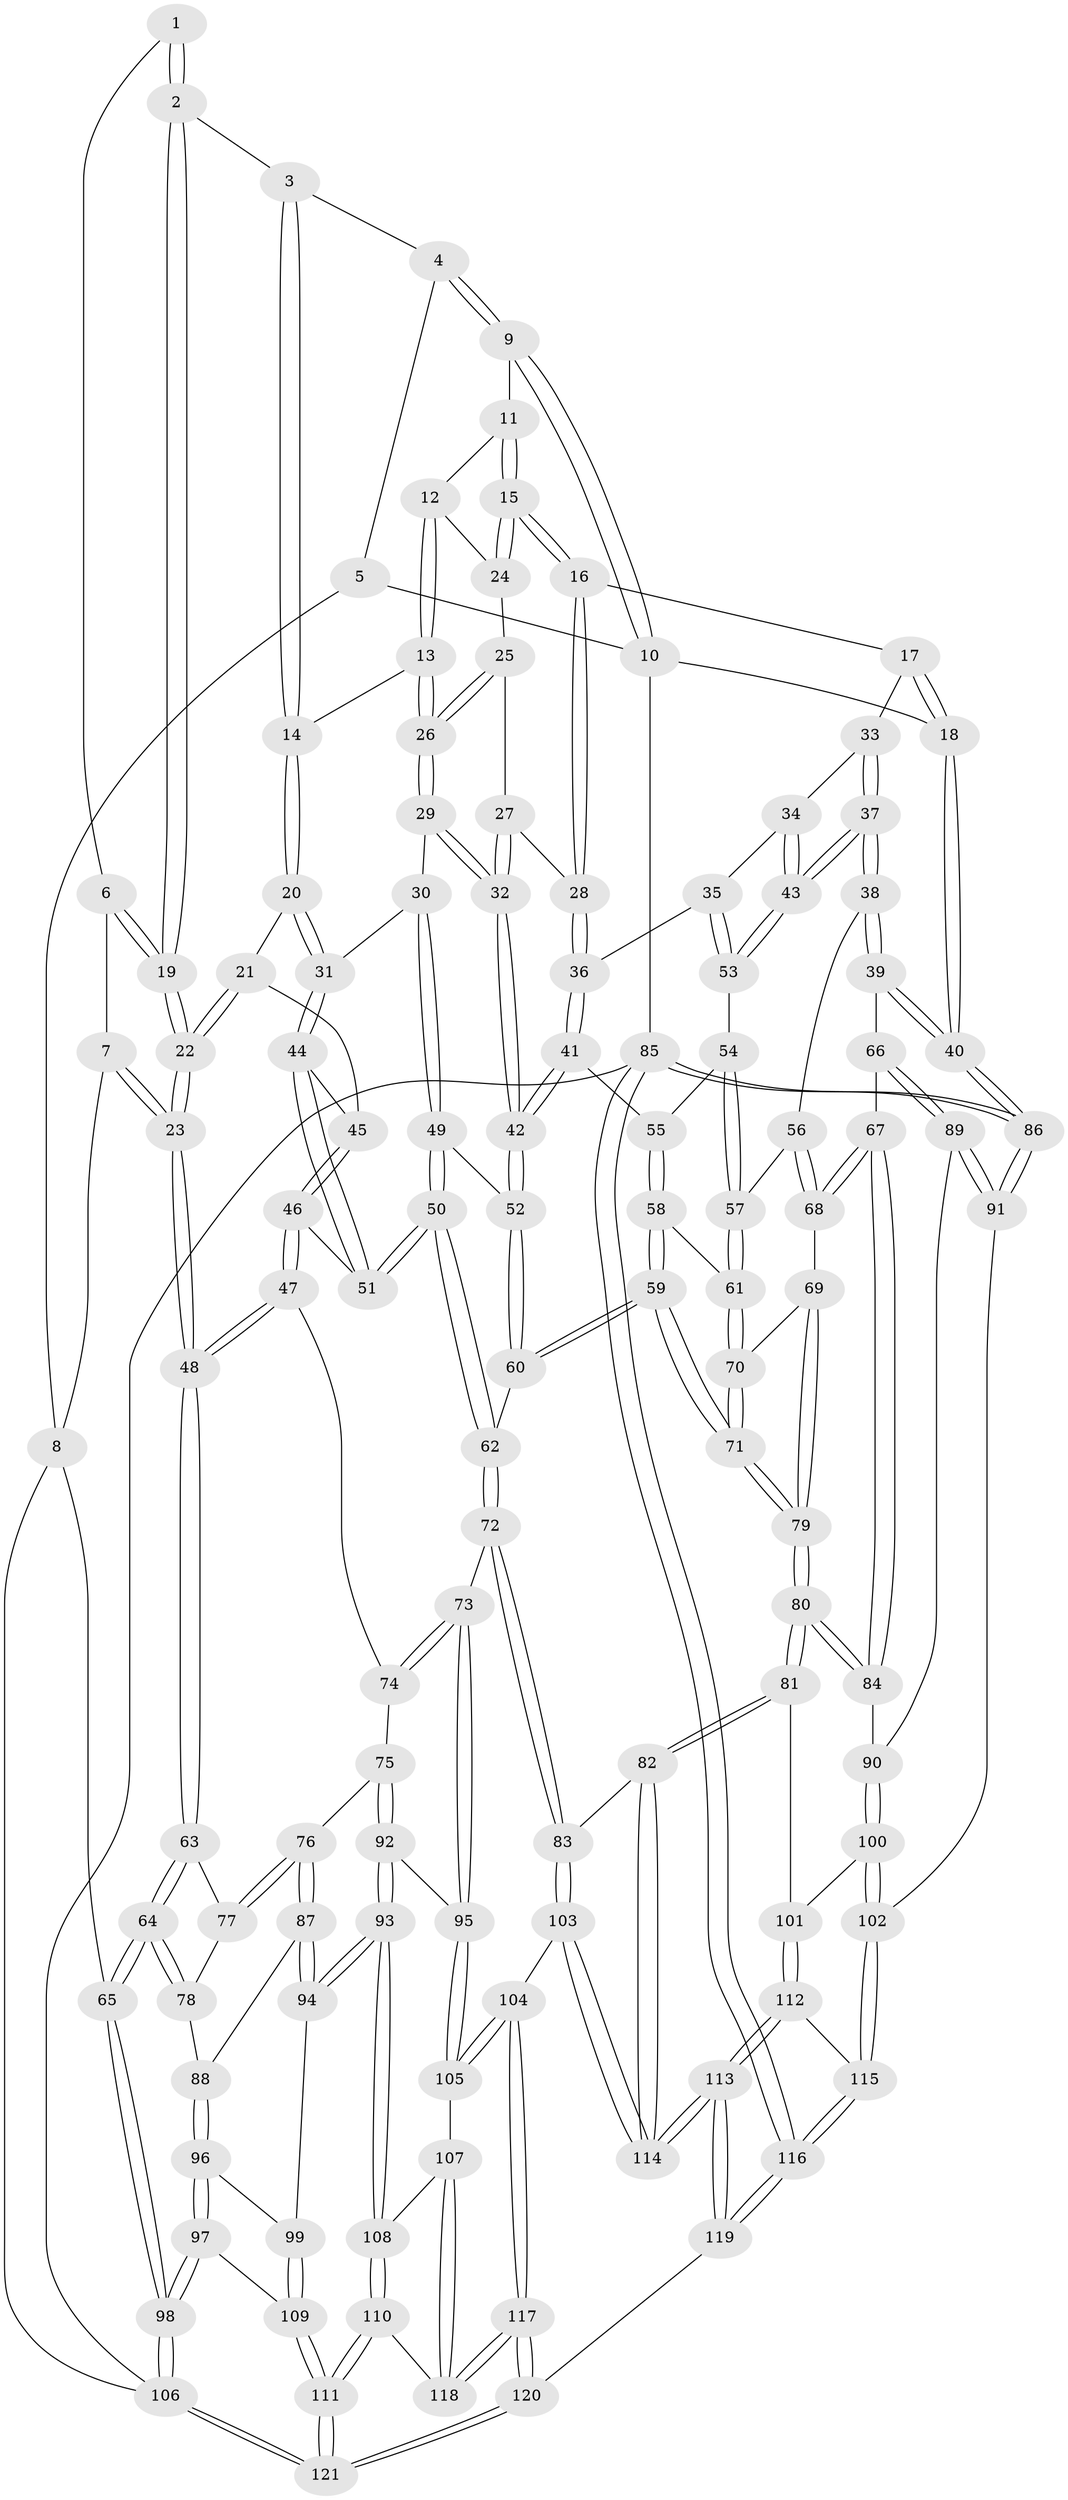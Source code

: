 // Generated by graph-tools (version 1.1) at 2025/11/02/27/25 16:11:56]
// undirected, 121 vertices, 299 edges
graph export_dot {
graph [start="1"]
  node [color=gray90,style=filled];
  1 [pos="+0.07211338140102792+0.01862031392851102"];
  2 [pos="+0.22412346637098163+0.10742846562035356"];
  3 [pos="+0.3844538511374912+0"];
  4 [pos="+0.38938364545986626+0"];
  5 [pos="+0+0"];
  6 [pos="+0.029291152677708914+0.12985765748690165"];
  7 [pos="+0+0.1451287740489639"];
  8 [pos="+0+0.10671918657220253"];
  9 [pos="+0.6769188175207514+0"];
  10 [pos="+1+0"];
  11 [pos="+0.6798937313547369+0"];
  12 [pos="+0.5666287216430919+0.2053374631225222"];
  13 [pos="+0.5172598751619996+0.2252995742421136"];
  14 [pos="+0.4360736155200592+0.2403747292799323"];
  15 [pos="+0.8098633052192273+0.23771073198516893"];
  16 [pos="+0.8104518227644061+0.23867222378874223"];
  17 [pos="+0.8313612521841163+0.24883786840543812"];
  18 [pos="+1+0.23949654197229234"];
  19 [pos="+0.20689494655740895+0.15933686100506506"];
  20 [pos="+0.4086312772400113+0.2695047076632929"];
  21 [pos="+0.3532509619438969+0.2888247903030187"];
  22 [pos="+0.22640784596785749+0.2734898140755135"];
  23 [pos="+0.14814775767419824+0.37014579375794276"];
  24 [pos="+0.5876505641579718+0.22866124294931986"];
  25 [pos="+0.6133730512966642+0.2846198075813495"];
  26 [pos="+0.5551579182729551+0.36097615011353634"];
  27 [pos="+0.6740318865395826+0.3244749864064768"];
  28 [pos="+0.7071912289038246+0.3238711484285591"];
  29 [pos="+0.5511762666703173+0.3728627858366002"];
  30 [pos="+0.5077998546585695+0.3774540298587505"];
  31 [pos="+0.4964093031831108+0.3707499577928516"];
  32 [pos="+0.6012768495638969+0.4118573876243452"];
  33 [pos="+0.831466043464401+0.28821056763405534"];
  34 [pos="+0.818750915316963+0.36287085200410474"];
  35 [pos="+0.8031987880213219+0.406741737751609"];
  36 [pos="+0.7198599368091967+0.4076334985519779"];
  37 [pos="+0.9108846281611769+0.4456583628795558"];
  38 [pos="+0.9500159751855+0.4630708020917588"];
  39 [pos="+1+0.48021172521951494"];
  40 [pos="+1+0.44626678065327813"];
  41 [pos="+0.704852955455725+0.44180584928771677"];
  42 [pos="+0.6149694131085182+0.4543684235379485"];
  43 [pos="+0.8995822519859813+0.444063420182727"];
  44 [pos="+0.43069374060572424+0.41948710586034427"];
  45 [pos="+0.36465678242537575+0.3357413908451822"];
  46 [pos="+0.36047509615407247+0.5036863114564631"];
  47 [pos="+0.31018917475111374+0.5182787448388171"];
  48 [pos="+0.11194386843425252+0.44183244657843496"];
  49 [pos="+0.49188014888636794+0.4665432895025272"];
  50 [pos="+0.4395327565159491+0.5187307845796967"];
  51 [pos="+0.42680866998491446+0.5125702201855176"];
  52 [pos="+0.6098509029429244+0.4660518535217113"];
  53 [pos="+0.8160216618773009+0.4454414573308713"];
  54 [pos="+0.8157478796440853+0.4459589845421151"];
  55 [pos="+0.7228580418936125+0.46579161698978194"];
  56 [pos="+0.8734914607796008+0.5032430620879563"];
  57 [pos="+0.8102492339512513+0.5128058088312217"];
  58 [pos="+0.728548068310351+0.4876797333864595"];
  59 [pos="+0.6500533663786573+0.5938684667357431"];
  60 [pos="+0.6088919823644645+0.5600420750480165"];
  61 [pos="+0.7952818260912081+0.5357282131708234"];
  62 [pos="+0.4793478905810671+0.5836171107599818"];
  63 [pos="+0.10987944125179491+0.4433065790030246"];
  64 [pos="+0+0.5036884439449286"];
  65 [pos="+0+0.5181846841839427"];
  66 [pos="+0.8906957584202702+0.6321621387859971"];
  67 [pos="+0.8593776861168655+0.6249875402009196"];
  68 [pos="+0.855627049390603+0.6198828840841187"];
  69 [pos="+0.8375101146187914+0.6002928736101025"];
  70 [pos="+0.795595229987586+0.5442167436709034"];
  71 [pos="+0.6615124129310075+0.6115570563318644"];
  72 [pos="+0.4530250244773541+0.6855946316036309"];
  73 [pos="+0.3858869095698961+0.7104872775807218"];
  74 [pos="+0.3104644261561697+0.5229621122522006"];
  75 [pos="+0.26615249156890586+0.6677742187006229"];
  76 [pos="+0.22275417679177592+0.6567292507720905"];
  77 [pos="+0.15288476794535819+0.5467784929669532"];
  78 [pos="+0.138960648344775+0.6855622587721163"];
  79 [pos="+0.6634921361116758+0.6208866235671828"];
  80 [pos="+0.6780485032112588+0.7281739449865894"];
  81 [pos="+0.6687167578816455+0.7501957040515472"];
  82 [pos="+0.6373073720205512+0.7675872001483474"];
  83 [pos="+0.5843122304783468+0.7757952595780263"];
  84 [pos="+0.757929697201536+0.6974350644055469"];
  85 [pos="+1+1"];
  86 [pos="+1+0.7458247854842762"];
  87 [pos="+0.18044583268318184+0.7032734826424892"];
  88 [pos="+0.14334530208719062+0.7013731905317373"];
  89 [pos="+0.9072161427024952+0.6846318578445719"];
  90 [pos="+0.8597619374461131+0.7506686379721498"];
  91 [pos="+0.9920773857276601+0.7618861652025786"];
  92 [pos="+0.33439008199761566+0.7304652655975187"];
  93 [pos="+0.23899411984470556+0.8133873551017259"];
  94 [pos="+0.21922281537331229+0.8096185719714689"];
  95 [pos="+0.36299531238972677+0.7281568683573484"];
  96 [pos="+0.08619359959179904+0.743933887424668"];
  97 [pos="+0+0.7526561394043539"];
  98 [pos="+0+0.7498942699057176"];
  99 [pos="+0.19245831067940672+0.8153795753630733"];
  100 [pos="+0.8524778714576774+0.8173680222535445"];
  101 [pos="+0.753110600361949+0.8179532280872566"];
  102 [pos="+0.9030140526317098+0.8507582610880521"];
  103 [pos="+0.5214653074945805+0.8664375586624034"];
  104 [pos="+0.4560410486727909+0.9088174191039364"];
  105 [pos="+0.4068957873270933+0.8696333648222656"];
  106 [pos="+0+1"];
  107 [pos="+0.3255647553126939+0.8898404211264831"];
  108 [pos="+0.26562439889841516+0.8822574659864466"];
  109 [pos="+0.14361195166369298+0.8596566888539002"];
  110 [pos="+0.2471749721363202+0.9390408881899658"];
  111 [pos="+0.11207021022253806+1"];
  112 [pos="+0.766205193235205+0.9368432697042635"];
  113 [pos="+0.7269201129539973+1"];
  114 [pos="+0.6697571518977368+1"];
  115 [pos="+0.9040142346363118+0.8567428086055556"];
  116 [pos="+1+1"];
  117 [pos="+0.4358118349993505+1"];
  118 [pos="+0.34932381274138624+0.9925897138652845"];
  119 [pos="+0.7359663644327039+1"];
  120 [pos="+0.4640468850726357+1"];
  121 [pos="+0+1"];
  1 -- 2;
  1 -- 2;
  1 -- 6;
  2 -- 3;
  2 -- 19;
  2 -- 19;
  3 -- 4;
  3 -- 14;
  3 -- 14;
  4 -- 5;
  4 -- 9;
  4 -- 9;
  5 -- 8;
  5 -- 10;
  6 -- 7;
  6 -- 19;
  6 -- 19;
  7 -- 8;
  7 -- 23;
  7 -- 23;
  8 -- 65;
  8 -- 106;
  9 -- 10;
  9 -- 10;
  9 -- 11;
  10 -- 18;
  10 -- 85;
  11 -- 12;
  11 -- 15;
  11 -- 15;
  12 -- 13;
  12 -- 13;
  12 -- 24;
  13 -- 14;
  13 -- 26;
  13 -- 26;
  14 -- 20;
  14 -- 20;
  15 -- 16;
  15 -- 16;
  15 -- 24;
  15 -- 24;
  16 -- 17;
  16 -- 28;
  16 -- 28;
  17 -- 18;
  17 -- 18;
  17 -- 33;
  18 -- 40;
  18 -- 40;
  19 -- 22;
  19 -- 22;
  20 -- 21;
  20 -- 31;
  20 -- 31;
  21 -- 22;
  21 -- 22;
  21 -- 45;
  22 -- 23;
  22 -- 23;
  23 -- 48;
  23 -- 48;
  24 -- 25;
  25 -- 26;
  25 -- 26;
  25 -- 27;
  26 -- 29;
  26 -- 29;
  27 -- 28;
  27 -- 32;
  27 -- 32;
  28 -- 36;
  28 -- 36;
  29 -- 30;
  29 -- 32;
  29 -- 32;
  30 -- 31;
  30 -- 49;
  30 -- 49;
  31 -- 44;
  31 -- 44;
  32 -- 42;
  32 -- 42;
  33 -- 34;
  33 -- 37;
  33 -- 37;
  34 -- 35;
  34 -- 43;
  34 -- 43;
  35 -- 36;
  35 -- 53;
  35 -- 53;
  36 -- 41;
  36 -- 41;
  37 -- 38;
  37 -- 38;
  37 -- 43;
  37 -- 43;
  38 -- 39;
  38 -- 39;
  38 -- 56;
  39 -- 40;
  39 -- 40;
  39 -- 66;
  40 -- 86;
  40 -- 86;
  41 -- 42;
  41 -- 42;
  41 -- 55;
  42 -- 52;
  42 -- 52;
  43 -- 53;
  43 -- 53;
  44 -- 45;
  44 -- 51;
  44 -- 51;
  45 -- 46;
  45 -- 46;
  46 -- 47;
  46 -- 47;
  46 -- 51;
  47 -- 48;
  47 -- 48;
  47 -- 74;
  48 -- 63;
  48 -- 63;
  49 -- 50;
  49 -- 50;
  49 -- 52;
  50 -- 51;
  50 -- 51;
  50 -- 62;
  50 -- 62;
  52 -- 60;
  52 -- 60;
  53 -- 54;
  54 -- 55;
  54 -- 57;
  54 -- 57;
  55 -- 58;
  55 -- 58;
  56 -- 57;
  56 -- 68;
  56 -- 68;
  57 -- 61;
  57 -- 61;
  58 -- 59;
  58 -- 59;
  58 -- 61;
  59 -- 60;
  59 -- 60;
  59 -- 71;
  59 -- 71;
  60 -- 62;
  61 -- 70;
  61 -- 70;
  62 -- 72;
  62 -- 72;
  63 -- 64;
  63 -- 64;
  63 -- 77;
  64 -- 65;
  64 -- 65;
  64 -- 78;
  64 -- 78;
  65 -- 98;
  65 -- 98;
  66 -- 67;
  66 -- 89;
  66 -- 89;
  67 -- 68;
  67 -- 68;
  67 -- 84;
  67 -- 84;
  68 -- 69;
  69 -- 70;
  69 -- 79;
  69 -- 79;
  70 -- 71;
  70 -- 71;
  71 -- 79;
  71 -- 79;
  72 -- 73;
  72 -- 83;
  72 -- 83;
  73 -- 74;
  73 -- 74;
  73 -- 95;
  73 -- 95;
  74 -- 75;
  75 -- 76;
  75 -- 92;
  75 -- 92;
  76 -- 77;
  76 -- 77;
  76 -- 87;
  76 -- 87;
  77 -- 78;
  78 -- 88;
  79 -- 80;
  79 -- 80;
  80 -- 81;
  80 -- 81;
  80 -- 84;
  80 -- 84;
  81 -- 82;
  81 -- 82;
  81 -- 101;
  82 -- 83;
  82 -- 114;
  82 -- 114;
  83 -- 103;
  83 -- 103;
  84 -- 90;
  85 -- 86;
  85 -- 86;
  85 -- 116;
  85 -- 116;
  85 -- 106;
  86 -- 91;
  86 -- 91;
  87 -- 88;
  87 -- 94;
  87 -- 94;
  88 -- 96;
  88 -- 96;
  89 -- 90;
  89 -- 91;
  89 -- 91;
  90 -- 100;
  90 -- 100;
  91 -- 102;
  92 -- 93;
  92 -- 93;
  92 -- 95;
  93 -- 94;
  93 -- 94;
  93 -- 108;
  93 -- 108;
  94 -- 99;
  95 -- 105;
  95 -- 105;
  96 -- 97;
  96 -- 97;
  96 -- 99;
  97 -- 98;
  97 -- 98;
  97 -- 109;
  98 -- 106;
  98 -- 106;
  99 -- 109;
  99 -- 109;
  100 -- 101;
  100 -- 102;
  100 -- 102;
  101 -- 112;
  101 -- 112;
  102 -- 115;
  102 -- 115;
  103 -- 104;
  103 -- 114;
  103 -- 114;
  104 -- 105;
  104 -- 105;
  104 -- 117;
  104 -- 117;
  105 -- 107;
  106 -- 121;
  106 -- 121;
  107 -- 108;
  107 -- 118;
  107 -- 118;
  108 -- 110;
  108 -- 110;
  109 -- 111;
  109 -- 111;
  110 -- 111;
  110 -- 111;
  110 -- 118;
  111 -- 121;
  111 -- 121;
  112 -- 113;
  112 -- 113;
  112 -- 115;
  113 -- 114;
  113 -- 114;
  113 -- 119;
  113 -- 119;
  115 -- 116;
  115 -- 116;
  116 -- 119;
  116 -- 119;
  117 -- 118;
  117 -- 118;
  117 -- 120;
  117 -- 120;
  119 -- 120;
  120 -- 121;
  120 -- 121;
}
